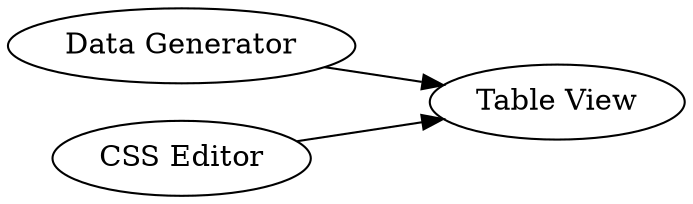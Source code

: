 digraph {
	1 [label="Table View"]
	2 [label="Data Generator"]
	3 [label="CSS Editor"]
	2 -> 1
	3 -> 1
	rankdir=LR
}

